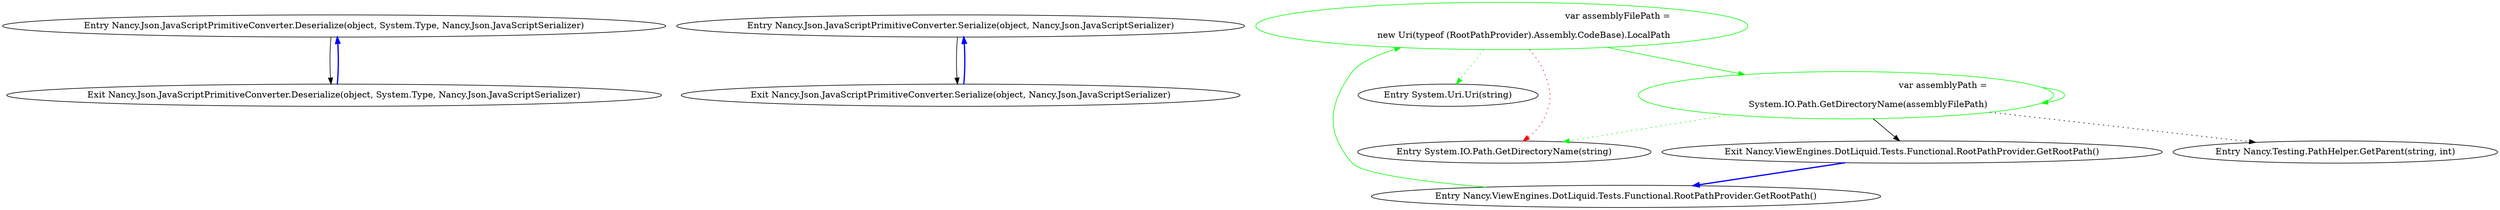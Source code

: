 digraph  {
n0 [label="Entry Nancy.Json.JavaScriptPrimitiveConverter.Deserialize(object, System.Type, Nancy.Json.JavaScriptSerializer)", span="11-11", cluster="Nancy.Json.JavaScriptPrimitiveConverter.Deserialize(object, System.Type, Nancy.Json.JavaScriptSerializer)"];
n1 [label="Exit Nancy.Json.JavaScriptPrimitiveConverter.Deserialize(object, System.Type, Nancy.Json.JavaScriptSerializer)", span="11-11", cluster="Nancy.Json.JavaScriptPrimitiveConverter.Deserialize(object, System.Type, Nancy.Json.JavaScriptSerializer)"];
n2 [label="Entry Nancy.Json.JavaScriptPrimitiveConverter.Serialize(object, Nancy.Json.JavaScriptSerializer)", span="12-12", cluster="Nancy.Json.JavaScriptPrimitiveConverter.Serialize(object, Nancy.Json.JavaScriptSerializer)"];
n3 [label="Exit Nancy.Json.JavaScriptPrimitiveConverter.Serialize(object, Nancy.Json.JavaScriptSerializer)", span="12-12", cluster="Nancy.Json.JavaScriptPrimitiveConverter.Serialize(object, Nancy.Json.JavaScriptSerializer)"];
m0_5 [label="Entry System.Uri.Uri(string)", span="0-0", cluster="System.Uri.Uri(string)", file="RootPathProvider.cs"];
m0_4 [label="Entry System.IO.Path.GetDirectoryName(string)", span="0-0", cluster="System.IO.Path.GetDirectoryName(string)", file="RootPathProvider.cs"];
m0_0 [label="Entry Nancy.ViewEngines.DotLiquid.Tests.Functional.RootPathProvider.GetRootPath()", span="10-10", cluster="Nancy.ViewEngines.DotLiquid.Tests.Functional.RootPathProvider.GetRootPath()", file="RootPathProvider.cs"];
m0_1 [label="var assemblyFilePath =\r\n                new Uri(typeof (RootPathProvider).Assembly.CodeBase).LocalPath", span="13-14", cluster="Nancy.ViewEngines.DotLiquid.Tests.Functional.RootPathProvider.GetRootPath()", color=green, community=0, file="RootPathProvider.cs"];
m0_2 [label="var assemblyPath =\r\n                System.IO.Path.GetDirectoryName(assemblyFilePath)", span="16-17", cluster="Nancy.ViewEngines.DotLiquid.Tests.Functional.RootPathProvider.GetRootPath()", file="RootPathProvider.cs", color=green, community=0];
m0_3 [label="Exit Nancy.ViewEngines.DotLiquid.Tests.Functional.RootPathProvider.GetRootPath()", span="10-10", cluster="Nancy.ViewEngines.DotLiquid.Tests.Functional.RootPathProvider.GetRootPath()", file="RootPathProvider.cs"];
m0_6 [label="Entry Nancy.Testing.PathHelper.GetParent(string, int)", span="14-14", cluster="Nancy.Testing.PathHelper.GetParent(string, int)", file="RootPathProvider.cs"];
n0 -> n1  [key=0, style=solid];
n1 -> n0  [key=0, style=bold, color=blue];
n2 -> n3  [key=0, style=solid];
n3 -> n2  [key=0, style=bold, color=blue];
m0_0 -> m0_1  [key=0, style=solid, color=green];
m0_1 -> m0_2  [key=0, style=solid, color=green];
m0_1 -> m0_4  [key=2, style=dotted, color=red];
m0_1 -> m0_5  [key=2, style=dotted, color=green];
m0_2 -> m0_3  [key=0, style=solid];
m0_2 -> m0_6  [key=2, style=dotted];
m0_2 -> m0_2  [key=0, style=solid, color=green];
m0_2 -> m0_4  [key=2, style=dotted, color=green];
m0_3 -> m0_0  [key=0, style=bold, color=blue];
}
